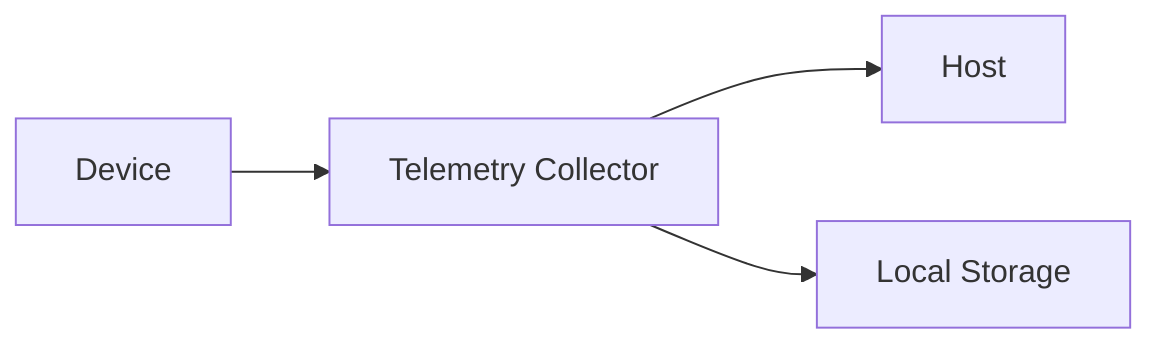 flowchart LR
  Device[Device] --> Telemetry[Telemetry Collector]
  Telemetry --> Host[Host]
  Telemetry --> Storage[Local Storage]